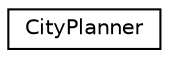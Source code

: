 digraph "Graphical Class Hierarchy"
{
 // LATEX_PDF_SIZE
  edge [fontname="Helvetica",fontsize="10",labelfontname="Helvetica",labelfontsize="10"];
  node [fontname="Helvetica",fontsize="10",shape=record];
  rankdir="LR";
  Node0 [label="CityPlanner",height=0.2,width=0.4,color="black", fillcolor="white", style="filled",URL="$classCityPlanner.html",tooltip="Manages infrastructure construction and transport system integration."];
}
